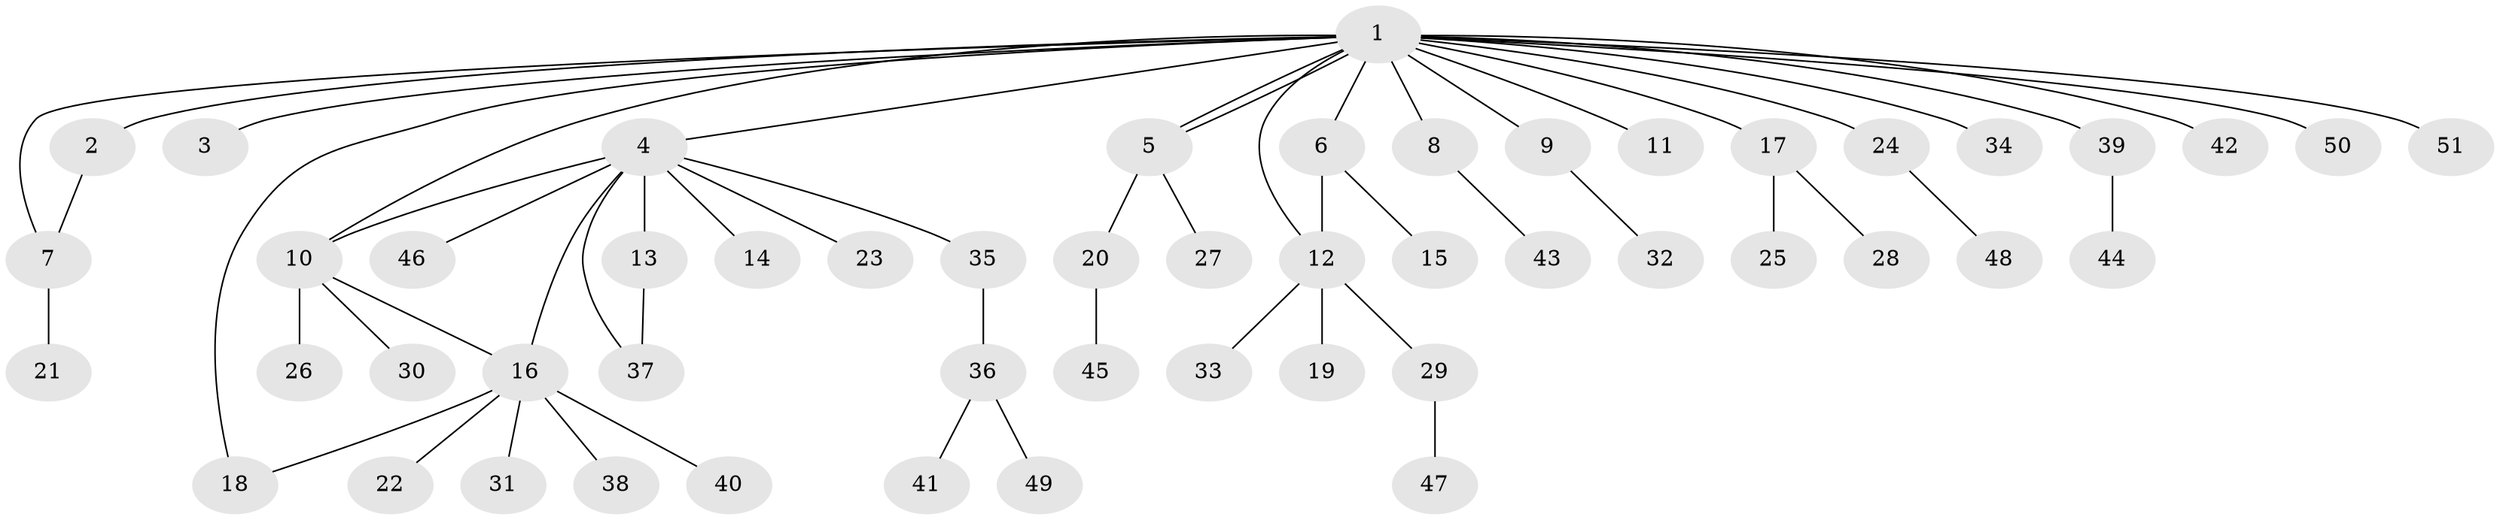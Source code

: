 // coarse degree distribution, {2: 0.22580645161290322, 1: 0.6129032258064516, 4: 0.03225806451612903, 16: 0.03225806451612903, 3: 0.03225806451612903, 6: 0.06451612903225806}
// Generated by graph-tools (version 1.1) at 2025/36/03/04/25 23:36:49]
// undirected, 51 vertices, 57 edges
graph export_dot {
  node [color=gray90,style=filled];
  1;
  2;
  3;
  4;
  5;
  6;
  7;
  8;
  9;
  10;
  11;
  12;
  13;
  14;
  15;
  16;
  17;
  18;
  19;
  20;
  21;
  22;
  23;
  24;
  25;
  26;
  27;
  28;
  29;
  30;
  31;
  32;
  33;
  34;
  35;
  36;
  37;
  38;
  39;
  40;
  41;
  42;
  43;
  44;
  45;
  46;
  47;
  48;
  49;
  50;
  51;
  1 -- 2;
  1 -- 3;
  1 -- 4;
  1 -- 5;
  1 -- 5;
  1 -- 6;
  1 -- 7;
  1 -- 8;
  1 -- 9;
  1 -- 10;
  1 -- 11;
  1 -- 12;
  1 -- 17;
  1 -- 18;
  1 -- 24;
  1 -- 34;
  1 -- 39;
  1 -- 42;
  1 -- 50;
  1 -- 51;
  2 -- 7;
  4 -- 10;
  4 -- 13;
  4 -- 14;
  4 -- 16;
  4 -- 23;
  4 -- 35;
  4 -- 37;
  4 -- 46;
  5 -- 20;
  5 -- 27;
  6 -- 12;
  6 -- 15;
  7 -- 21;
  8 -- 43;
  9 -- 32;
  10 -- 16;
  10 -- 26;
  10 -- 30;
  12 -- 19;
  12 -- 29;
  12 -- 33;
  13 -- 37;
  16 -- 18;
  16 -- 22;
  16 -- 31;
  16 -- 38;
  16 -- 40;
  17 -- 25;
  17 -- 28;
  20 -- 45;
  24 -- 48;
  29 -- 47;
  35 -- 36;
  36 -- 41;
  36 -- 49;
  39 -- 44;
}
